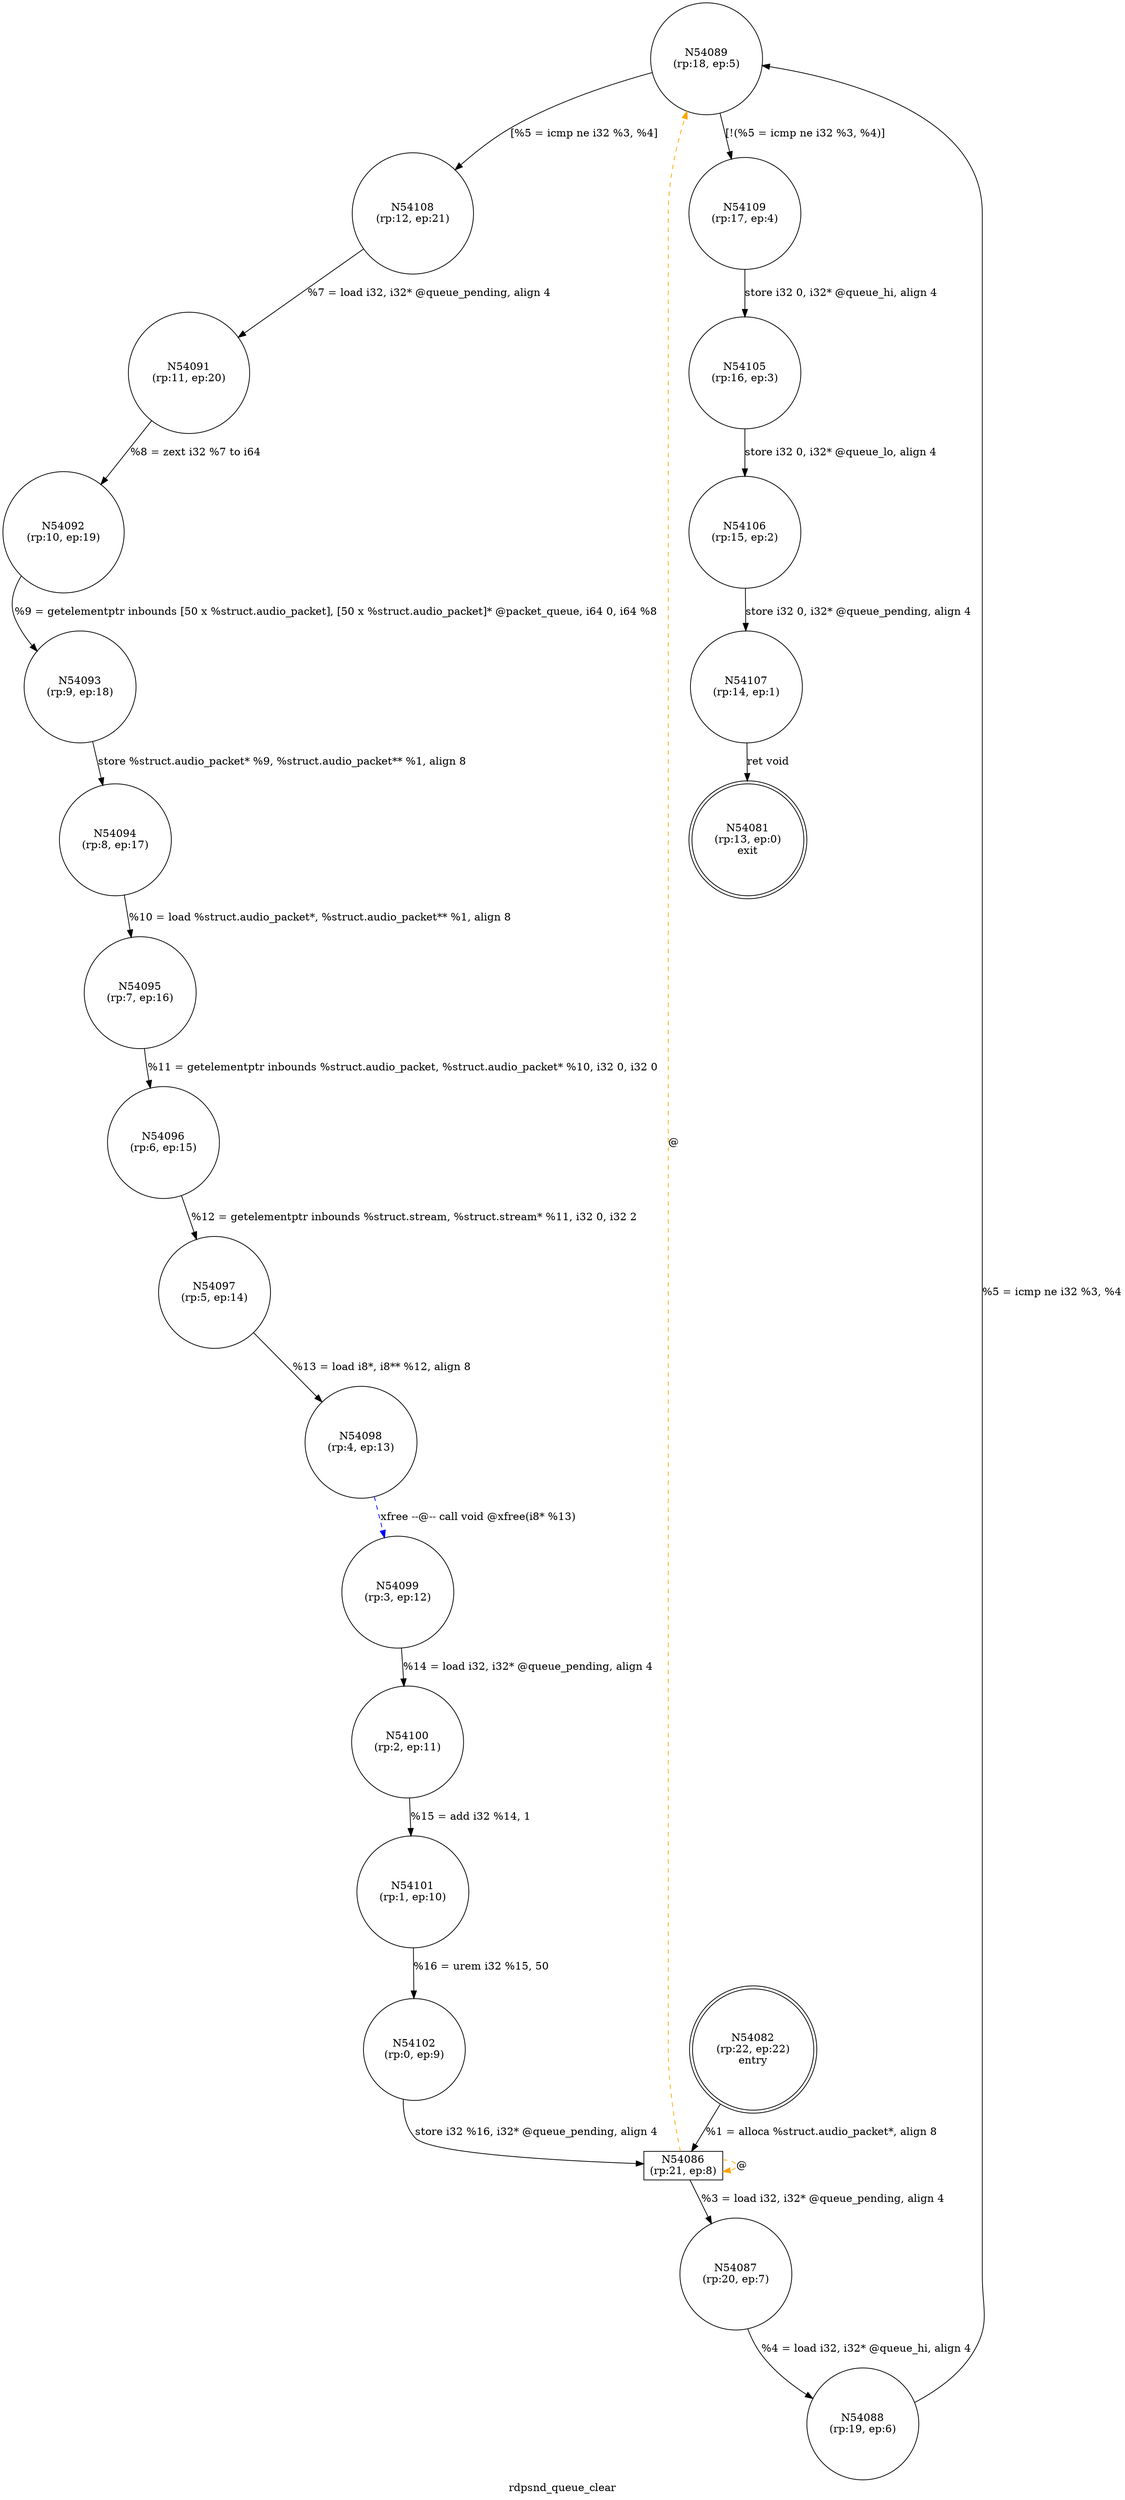 digraph rdpsnd_queue_clear {
label="rdpsnd_queue_clear"
54081 [label="N54081\n(rp:13, ep:0)\nexit", shape="doublecircle"]
54082 [label="N54082\n(rp:22, ep:22)\nentry", shape="doublecircle"]
54082 -> 54086 [label="%1 = alloca %struct.audio_packet*, align 8"]
54086 [label="N54086\n(rp:21, ep:8)", shape="box"]
54086 -> 54087 [label="%3 = load i32, i32* @queue_pending, align 4"]
54086 -> 54086 [label="@", style="dashed", color="orange"]
54086 -> 54089 [label="@", style="dashed", color="orange"]
54087 [label="N54087\n(rp:20, ep:7)", shape="circle"]
54087 -> 54088 [label="%4 = load i32, i32* @queue_hi, align 4"]
54088 [label="N54088\n(rp:19, ep:6)", shape="circle"]
54088 -> 54089 [label="%5 = icmp ne i32 %3, %4"]
54089 [label="N54089\n(rp:18, ep:5)", shape="circle"]
54089 -> 54108 [label="[%5 = icmp ne i32 %3, %4]"]
54089 -> 54109 [label="[!(%5 = icmp ne i32 %3, %4)]"]
54091 [label="N54091\n(rp:11, ep:20)", shape="circle"]
54091 -> 54092 [label="%8 = zext i32 %7 to i64"]
54092 [label="N54092\n(rp:10, ep:19)", shape="circle"]
54092 -> 54093 [label="%9 = getelementptr inbounds [50 x %struct.audio_packet], [50 x %struct.audio_packet]* @packet_queue, i64 0, i64 %8"]
54093 [label="N54093\n(rp:9, ep:18)", shape="circle"]
54093 -> 54094 [label="store %struct.audio_packet* %9, %struct.audio_packet** %1, align 8"]
54094 [label="N54094\n(rp:8, ep:17)", shape="circle"]
54094 -> 54095 [label="%10 = load %struct.audio_packet*, %struct.audio_packet** %1, align 8"]
54095 [label="N54095\n(rp:7, ep:16)", shape="circle"]
54095 -> 54096 [label="%11 = getelementptr inbounds %struct.audio_packet, %struct.audio_packet* %10, i32 0, i32 0"]
54096 [label="N54096\n(rp:6, ep:15)", shape="circle"]
54096 -> 54097 [label="%12 = getelementptr inbounds %struct.stream, %struct.stream* %11, i32 0, i32 2"]
54097 [label="N54097\n(rp:5, ep:14)", shape="circle"]
54097 -> 54098 [label="%13 = load i8*, i8** %12, align 8"]
54098 [label="N54098\n(rp:4, ep:13)", shape="circle"]
54098 -> 54099 [label="xfree --@-- call void @xfree(i8* %13)", style="dashed", color="blue"]
54099 [label="N54099\n(rp:3, ep:12)", shape="circle"]
54099 -> 54100 [label="%14 = load i32, i32* @queue_pending, align 4"]
54100 [label="N54100\n(rp:2, ep:11)", shape="circle"]
54100 -> 54101 [label="%15 = add i32 %14, 1"]
54101 [label="N54101\n(rp:1, ep:10)", shape="circle"]
54101 -> 54102 [label="%16 = urem i32 %15, 50"]
54102 [label="N54102\n(rp:0, ep:9)", shape="circle"]
54102 -> 54086 [label="store i32 %16, i32* @queue_pending, align 4"]
54105 [label="N54105\n(rp:16, ep:3)", shape="circle"]
54105 -> 54106 [label="store i32 0, i32* @queue_lo, align 4"]
54106 [label="N54106\n(rp:15, ep:2)", shape="circle"]
54106 -> 54107 [label="store i32 0, i32* @queue_pending, align 4"]
54107 [label="N54107\n(rp:14, ep:1)", shape="circle"]
54107 -> 54081 [label="ret void"]
54108 [label="N54108\n(rp:12, ep:21)", shape="circle"]
54108 -> 54091 [label="%7 = load i32, i32* @queue_pending, align 4"]
54109 [label="N54109\n(rp:17, ep:4)", shape="circle"]
54109 -> 54105 [label="store i32 0, i32* @queue_hi, align 4"]
}
